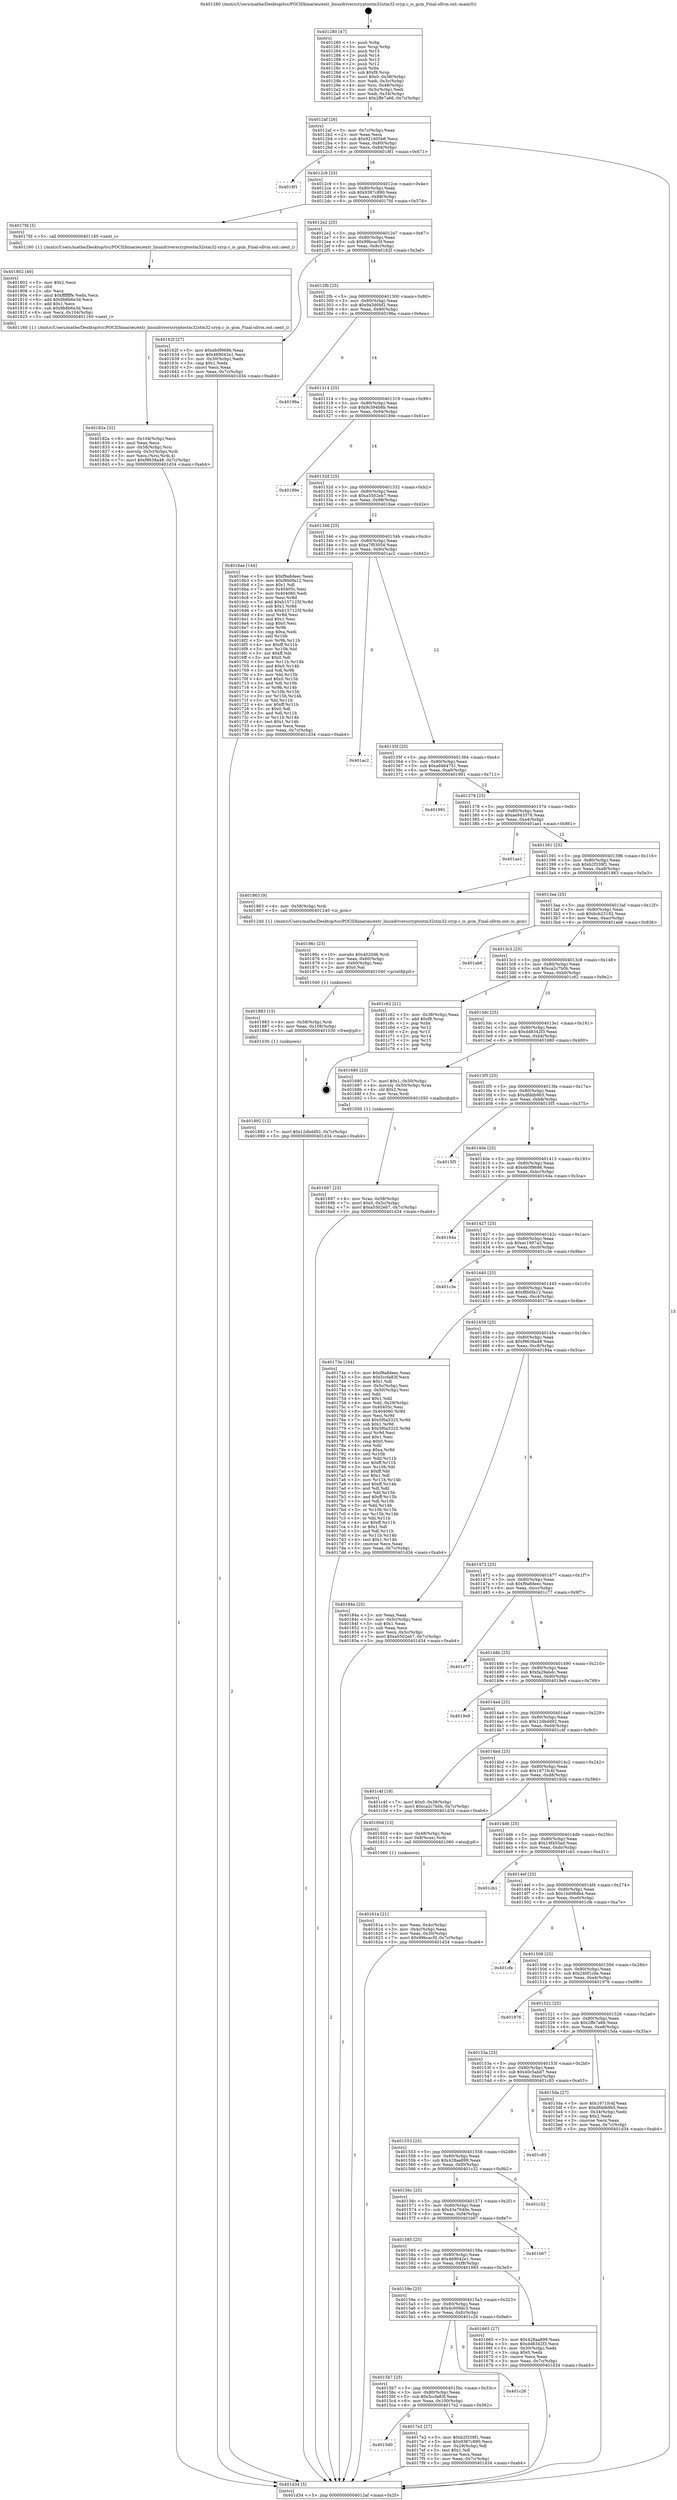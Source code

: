 digraph "0x401280" {
  label = "0x401280 (/mnt/c/Users/mathe/Desktop/tcc/POCII/binaries/extr_linuxdriverscryptostm32stm32-cryp.c_is_gcm_Final-ollvm.out::main(0))"
  labelloc = "t"
  node[shape=record]

  Entry [label="",width=0.3,height=0.3,shape=circle,fillcolor=black,style=filled]
  "0x4012af" [label="{
     0x4012af [26]\l
     | [instrs]\l
     &nbsp;&nbsp;0x4012af \<+3\>: mov -0x7c(%rbp),%eax\l
     &nbsp;&nbsp;0x4012b2 \<+2\>: mov %eax,%ecx\l
     &nbsp;&nbsp;0x4012b4 \<+6\>: sub $0x921605b6,%ecx\l
     &nbsp;&nbsp;0x4012ba \<+3\>: mov %eax,-0x80(%rbp)\l
     &nbsp;&nbsp;0x4012bd \<+6\>: mov %ecx,-0x84(%rbp)\l
     &nbsp;&nbsp;0x4012c3 \<+6\>: je 00000000004018f1 \<main+0x671\>\l
  }"]
  "0x4018f1" [label="{
     0x4018f1\l
  }", style=dashed]
  "0x4012c9" [label="{
     0x4012c9 [25]\l
     | [instrs]\l
     &nbsp;&nbsp;0x4012c9 \<+5\>: jmp 00000000004012ce \<main+0x4e\>\l
     &nbsp;&nbsp;0x4012ce \<+3\>: mov -0x80(%rbp),%eax\l
     &nbsp;&nbsp;0x4012d1 \<+5\>: sub $0x9387c890,%eax\l
     &nbsp;&nbsp;0x4012d6 \<+6\>: mov %eax,-0x88(%rbp)\l
     &nbsp;&nbsp;0x4012dc \<+6\>: je 00000000004017fd \<main+0x57d\>\l
  }"]
  Exit [label="",width=0.3,height=0.3,shape=circle,fillcolor=black,style=filled,peripheries=2]
  "0x4017fd" [label="{
     0x4017fd [5]\l
     | [instrs]\l
     &nbsp;&nbsp;0x4017fd \<+5\>: call 0000000000401160 \<next_i\>\l
     | [calls]\l
     &nbsp;&nbsp;0x401160 \{1\} (/mnt/c/Users/mathe/Desktop/tcc/POCII/binaries/extr_linuxdriverscryptostm32stm32-cryp.c_is_gcm_Final-ollvm.out::next_i)\l
  }"]
  "0x4012e2" [label="{
     0x4012e2 [25]\l
     | [instrs]\l
     &nbsp;&nbsp;0x4012e2 \<+5\>: jmp 00000000004012e7 \<main+0x67\>\l
     &nbsp;&nbsp;0x4012e7 \<+3\>: mov -0x80(%rbp),%eax\l
     &nbsp;&nbsp;0x4012ea \<+5\>: sub $0x99bcac5f,%eax\l
     &nbsp;&nbsp;0x4012ef \<+6\>: mov %eax,-0x8c(%rbp)\l
     &nbsp;&nbsp;0x4012f5 \<+6\>: je 000000000040162f \<main+0x3af\>\l
  }"]
  "0x401892" [label="{
     0x401892 [12]\l
     | [instrs]\l
     &nbsp;&nbsp;0x401892 \<+7\>: movl $0x12dbdd92,-0x7c(%rbp)\l
     &nbsp;&nbsp;0x401899 \<+5\>: jmp 0000000000401d34 \<main+0xab4\>\l
  }"]
  "0x40162f" [label="{
     0x40162f [27]\l
     | [instrs]\l
     &nbsp;&nbsp;0x40162f \<+5\>: mov $0xeb0f9686,%eax\l
     &nbsp;&nbsp;0x401634 \<+5\>: mov $0x469042e1,%ecx\l
     &nbsp;&nbsp;0x401639 \<+3\>: mov -0x30(%rbp),%edx\l
     &nbsp;&nbsp;0x40163c \<+3\>: cmp $0x1,%edx\l
     &nbsp;&nbsp;0x40163f \<+3\>: cmovl %ecx,%eax\l
     &nbsp;&nbsp;0x401642 \<+3\>: mov %eax,-0x7c(%rbp)\l
     &nbsp;&nbsp;0x401645 \<+5\>: jmp 0000000000401d34 \<main+0xab4\>\l
  }"]
  "0x4012fb" [label="{
     0x4012fb [25]\l
     | [instrs]\l
     &nbsp;&nbsp;0x4012fb \<+5\>: jmp 0000000000401300 \<main+0x80\>\l
     &nbsp;&nbsp;0x401300 \<+3\>: mov -0x80(%rbp),%eax\l
     &nbsp;&nbsp;0x401303 \<+5\>: sub $0x9a3d0bf2,%eax\l
     &nbsp;&nbsp;0x401308 \<+6\>: mov %eax,-0x90(%rbp)\l
     &nbsp;&nbsp;0x40130e \<+6\>: je 000000000040196a \<main+0x6ea\>\l
  }"]
  "0x401883" [label="{
     0x401883 [15]\l
     | [instrs]\l
     &nbsp;&nbsp;0x401883 \<+4\>: mov -0x58(%rbp),%rdi\l
     &nbsp;&nbsp;0x401887 \<+6\>: mov %eax,-0x108(%rbp)\l
     &nbsp;&nbsp;0x40188d \<+5\>: call 0000000000401030 \<free@plt\>\l
     | [calls]\l
     &nbsp;&nbsp;0x401030 \{1\} (unknown)\l
  }"]
  "0x40196a" [label="{
     0x40196a\l
  }", style=dashed]
  "0x401314" [label="{
     0x401314 [25]\l
     | [instrs]\l
     &nbsp;&nbsp;0x401314 \<+5\>: jmp 0000000000401319 \<main+0x99\>\l
     &nbsp;&nbsp;0x401319 \<+3\>: mov -0x80(%rbp),%eax\l
     &nbsp;&nbsp;0x40131c \<+5\>: sub $0x9c594b8b,%eax\l
     &nbsp;&nbsp;0x401321 \<+6\>: mov %eax,-0x94(%rbp)\l
     &nbsp;&nbsp;0x401327 \<+6\>: je 000000000040189e \<main+0x61e\>\l
  }"]
  "0x40186c" [label="{
     0x40186c [23]\l
     | [instrs]\l
     &nbsp;&nbsp;0x40186c \<+10\>: movabs $0x4020d6,%rdi\l
     &nbsp;&nbsp;0x401876 \<+3\>: mov %eax,-0x60(%rbp)\l
     &nbsp;&nbsp;0x401879 \<+3\>: mov -0x60(%rbp),%esi\l
     &nbsp;&nbsp;0x40187c \<+2\>: mov $0x0,%al\l
     &nbsp;&nbsp;0x40187e \<+5\>: call 0000000000401040 \<printf@plt\>\l
     | [calls]\l
     &nbsp;&nbsp;0x401040 \{1\} (unknown)\l
  }"]
  "0x40189e" [label="{
     0x40189e\l
  }", style=dashed]
  "0x40132d" [label="{
     0x40132d [25]\l
     | [instrs]\l
     &nbsp;&nbsp;0x40132d \<+5\>: jmp 0000000000401332 \<main+0xb2\>\l
     &nbsp;&nbsp;0x401332 \<+3\>: mov -0x80(%rbp),%eax\l
     &nbsp;&nbsp;0x401335 \<+5\>: sub $0xa5502eb7,%eax\l
     &nbsp;&nbsp;0x40133a \<+6\>: mov %eax,-0x98(%rbp)\l
     &nbsp;&nbsp;0x401340 \<+6\>: je 00000000004016ae \<main+0x42e\>\l
  }"]
  "0x40182a" [label="{
     0x40182a [32]\l
     | [instrs]\l
     &nbsp;&nbsp;0x40182a \<+6\>: mov -0x104(%rbp),%ecx\l
     &nbsp;&nbsp;0x401830 \<+3\>: imul %eax,%ecx\l
     &nbsp;&nbsp;0x401833 \<+4\>: mov -0x58(%rbp),%rsi\l
     &nbsp;&nbsp;0x401837 \<+4\>: movslq -0x5c(%rbp),%rdi\l
     &nbsp;&nbsp;0x40183b \<+3\>: mov %ecx,(%rsi,%rdi,4)\l
     &nbsp;&nbsp;0x40183e \<+7\>: movl $0xf9638a48,-0x7c(%rbp)\l
     &nbsp;&nbsp;0x401845 \<+5\>: jmp 0000000000401d34 \<main+0xab4\>\l
  }"]
  "0x4016ae" [label="{
     0x4016ae [144]\l
     | [instrs]\l
     &nbsp;&nbsp;0x4016ae \<+5\>: mov $0xf9a8deec,%eax\l
     &nbsp;&nbsp;0x4016b3 \<+5\>: mov $0xf8b0fa12,%ecx\l
     &nbsp;&nbsp;0x4016b8 \<+2\>: mov $0x1,%dl\l
     &nbsp;&nbsp;0x4016ba \<+7\>: mov 0x40405c,%esi\l
     &nbsp;&nbsp;0x4016c1 \<+7\>: mov 0x404060,%edi\l
     &nbsp;&nbsp;0x4016c8 \<+3\>: mov %esi,%r8d\l
     &nbsp;&nbsp;0x4016cb \<+7\>: add $0xb157125f,%r8d\l
     &nbsp;&nbsp;0x4016d2 \<+4\>: sub $0x1,%r8d\l
     &nbsp;&nbsp;0x4016d6 \<+7\>: sub $0xb157125f,%r8d\l
     &nbsp;&nbsp;0x4016dd \<+4\>: imul %r8d,%esi\l
     &nbsp;&nbsp;0x4016e1 \<+3\>: and $0x1,%esi\l
     &nbsp;&nbsp;0x4016e4 \<+3\>: cmp $0x0,%esi\l
     &nbsp;&nbsp;0x4016e7 \<+4\>: sete %r9b\l
     &nbsp;&nbsp;0x4016eb \<+3\>: cmp $0xa,%edi\l
     &nbsp;&nbsp;0x4016ee \<+4\>: setl %r10b\l
     &nbsp;&nbsp;0x4016f2 \<+3\>: mov %r9b,%r11b\l
     &nbsp;&nbsp;0x4016f5 \<+4\>: xor $0xff,%r11b\l
     &nbsp;&nbsp;0x4016f9 \<+3\>: mov %r10b,%bl\l
     &nbsp;&nbsp;0x4016fc \<+3\>: xor $0xff,%bl\l
     &nbsp;&nbsp;0x4016ff \<+3\>: xor $0x0,%dl\l
     &nbsp;&nbsp;0x401702 \<+3\>: mov %r11b,%r14b\l
     &nbsp;&nbsp;0x401705 \<+4\>: and $0x0,%r14b\l
     &nbsp;&nbsp;0x401709 \<+3\>: and %dl,%r9b\l
     &nbsp;&nbsp;0x40170c \<+3\>: mov %bl,%r15b\l
     &nbsp;&nbsp;0x40170f \<+4\>: and $0x0,%r15b\l
     &nbsp;&nbsp;0x401713 \<+3\>: and %dl,%r10b\l
     &nbsp;&nbsp;0x401716 \<+3\>: or %r9b,%r14b\l
     &nbsp;&nbsp;0x401719 \<+3\>: or %r10b,%r15b\l
     &nbsp;&nbsp;0x40171c \<+3\>: xor %r15b,%r14b\l
     &nbsp;&nbsp;0x40171f \<+3\>: or %bl,%r11b\l
     &nbsp;&nbsp;0x401722 \<+4\>: xor $0xff,%r11b\l
     &nbsp;&nbsp;0x401726 \<+3\>: or $0x0,%dl\l
     &nbsp;&nbsp;0x401729 \<+3\>: and %dl,%r11b\l
     &nbsp;&nbsp;0x40172c \<+3\>: or %r11b,%r14b\l
     &nbsp;&nbsp;0x40172f \<+4\>: test $0x1,%r14b\l
     &nbsp;&nbsp;0x401733 \<+3\>: cmovne %ecx,%eax\l
     &nbsp;&nbsp;0x401736 \<+3\>: mov %eax,-0x7c(%rbp)\l
     &nbsp;&nbsp;0x401739 \<+5\>: jmp 0000000000401d34 \<main+0xab4\>\l
  }"]
  "0x401346" [label="{
     0x401346 [25]\l
     | [instrs]\l
     &nbsp;&nbsp;0x401346 \<+5\>: jmp 000000000040134b \<main+0xcb\>\l
     &nbsp;&nbsp;0x40134b \<+3\>: mov -0x80(%rbp),%eax\l
     &nbsp;&nbsp;0x40134e \<+5\>: sub $0xa7f03054,%eax\l
     &nbsp;&nbsp;0x401353 \<+6\>: mov %eax,-0x9c(%rbp)\l
     &nbsp;&nbsp;0x401359 \<+6\>: je 0000000000401ac2 \<main+0x842\>\l
  }"]
  "0x401802" [label="{
     0x401802 [40]\l
     | [instrs]\l
     &nbsp;&nbsp;0x401802 \<+5\>: mov $0x2,%ecx\l
     &nbsp;&nbsp;0x401807 \<+1\>: cltd\l
     &nbsp;&nbsp;0x401808 \<+2\>: idiv %ecx\l
     &nbsp;&nbsp;0x40180a \<+6\>: imul $0xfffffffe,%edx,%ecx\l
     &nbsp;&nbsp;0x401810 \<+6\>: add $0x9b8b6e3d,%ecx\l
     &nbsp;&nbsp;0x401816 \<+3\>: add $0x1,%ecx\l
     &nbsp;&nbsp;0x401819 \<+6\>: sub $0x9b8b6e3d,%ecx\l
     &nbsp;&nbsp;0x40181f \<+6\>: mov %ecx,-0x104(%rbp)\l
     &nbsp;&nbsp;0x401825 \<+5\>: call 0000000000401160 \<next_i\>\l
     | [calls]\l
     &nbsp;&nbsp;0x401160 \{1\} (/mnt/c/Users/mathe/Desktop/tcc/POCII/binaries/extr_linuxdriverscryptostm32stm32-cryp.c_is_gcm_Final-ollvm.out::next_i)\l
  }"]
  "0x401ac2" [label="{
     0x401ac2\l
  }", style=dashed]
  "0x40135f" [label="{
     0x40135f [25]\l
     | [instrs]\l
     &nbsp;&nbsp;0x40135f \<+5\>: jmp 0000000000401364 \<main+0xe4\>\l
     &nbsp;&nbsp;0x401364 \<+3\>: mov -0x80(%rbp),%eax\l
     &nbsp;&nbsp;0x401367 \<+5\>: sub $0xa9464751,%eax\l
     &nbsp;&nbsp;0x40136c \<+6\>: mov %eax,-0xa0(%rbp)\l
     &nbsp;&nbsp;0x401372 \<+6\>: je 0000000000401991 \<main+0x711\>\l
  }"]
  "0x4015d0" [label="{
     0x4015d0\l
  }", style=dashed]
  "0x401991" [label="{
     0x401991\l
  }", style=dashed]
  "0x401378" [label="{
     0x401378 [25]\l
     | [instrs]\l
     &nbsp;&nbsp;0x401378 \<+5\>: jmp 000000000040137d \<main+0xfd\>\l
     &nbsp;&nbsp;0x40137d \<+3\>: mov -0x80(%rbp),%eax\l
     &nbsp;&nbsp;0x401380 \<+5\>: sub $0xae943376,%eax\l
     &nbsp;&nbsp;0x401385 \<+6\>: mov %eax,-0xa4(%rbp)\l
     &nbsp;&nbsp;0x40138b \<+6\>: je 0000000000401ae1 \<main+0x861\>\l
  }"]
  "0x4017e2" [label="{
     0x4017e2 [27]\l
     | [instrs]\l
     &nbsp;&nbsp;0x4017e2 \<+5\>: mov $0xb2f339f1,%eax\l
     &nbsp;&nbsp;0x4017e7 \<+5\>: mov $0x9387c890,%ecx\l
     &nbsp;&nbsp;0x4017ec \<+3\>: mov -0x29(%rbp),%dl\l
     &nbsp;&nbsp;0x4017ef \<+3\>: test $0x1,%dl\l
     &nbsp;&nbsp;0x4017f2 \<+3\>: cmovne %ecx,%eax\l
     &nbsp;&nbsp;0x4017f5 \<+3\>: mov %eax,-0x7c(%rbp)\l
     &nbsp;&nbsp;0x4017f8 \<+5\>: jmp 0000000000401d34 \<main+0xab4\>\l
  }"]
  "0x401ae1" [label="{
     0x401ae1\l
  }", style=dashed]
  "0x401391" [label="{
     0x401391 [25]\l
     | [instrs]\l
     &nbsp;&nbsp;0x401391 \<+5\>: jmp 0000000000401396 \<main+0x116\>\l
     &nbsp;&nbsp;0x401396 \<+3\>: mov -0x80(%rbp),%eax\l
     &nbsp;&nbsp;0x401399 \<+5\>: sub $0xb2f339f1,%eax\l
     &nbsp;&nbsp;0x40139e \<+6\>: mov %eax,-0xa8(%rbp)\l
     &nbsp;&nbsp;0x4013a4 \<+6\>: je 0000000000401863 \<main+0x5e3\>\l
  }"]
  "0x4015b7" [label="{
     0x4015b7 [25]\l
     | [instrs]\l
     &nbsp;&nbsp;0x4015b7 \<+5\>: jmp 00000000004015bc \<main+0x33c\>\l
     &nbsp;&nbsp;0x4015bc \<+3\>: mov -0x80(%rbp),%eax\l
     &nbsp;&nbsp;0x4015bf \<+5\>: sub $0x5ccfa83f,%eax\l
     &nbsp;&nbsp;0x4015c4 \<+6\>: mov %eax,-0x100(%rbp)\l
     &nbsp;&nbsp;0x4015ca \<+6\>: je 00000000004017e2 \<main+0x562\>\l
  }"]
  "0x401863" [label="{
     0x401863 [9]\l
     | [instrs]\l
     &nbsp;&nbsp;0x401863 \<+4\>: mov -0x58(%rbp),%rdi\l
     &nbsp;&nbsp;0x401867 \<+5\>: call 0000000000401240 \<is_gcm\>\l
     | [calls]\l
     &nbsp;&nbsp;0x401240 \{1\} (/mnt/c/Users/mathe/Desktop/tcc/POCII/binaries/extr_linuxdriverscryptostm32stm32-cryp.c_is_gcm_Final-ollvm.out::is_gcm)\l
  }"]
  "0x4013aa" [label="{
     0x4013aa [25]\l
     | [instrs]\l
     &nbsp;&nbsp;0x4013aa \<+5\>: jmp 00000000004013af \<main+0x12f\>\l
     &nbsp;&nbsp;0x4013af \<+3\>: mov -0x80(%rbp),%eax\l
     &nbsp;&nbsp;0x4013b2 \<+5\>: sub $0xbcb23182,%eax\l
     &nbsp;&nbsp;0x4013b7 \<+6\>: mov %eax,-0xac(%rbp)\l
     &nbsp;&nbsp;0x4013bd \<+6\>: je 0000000000401ab6 \<main+0x836\>\l
  }"]
  "0x401c26" [label="{
     0x401c26\l
  }", style=dashed]
  "0x401ab6" [label="{
     0x401ab6\l
  }", style=dashed]
  "0x4013c3" [label="{
     0x4013c3 [25]\l
     | [instrs]\l
     &nbsp;&nbsp;0x4013c3 \<+5\>: jmp 00000000004013c8 \<main+0x148\>\l
     &nbsp;&nbsp;0x4013c8 \<+3\>: mov -0x80(%rbp),%eax\l
     &nbsp;&nbsp;0x4013cb \<+5\>: sub $0xca2c7b0b,%eax\l
     &nbsp;&nbsp;0x4013d0 \<+6\>: mov %eax,-0xb0(%rbp)\l
     &nbsp;&nbsp;0x4013d6 \<+6\>: je 0000000000401c62 \<main+0x9e2\>\l
  }"]
  "0x401697" [label="{
     0x401697 [23]\l
     | [instrs]\l
     &nbsp;&nbsp;0x401697 \<+4\>: mov %rax,-0x58(%rbp)\l
     &nbsp;&nbsp;0x40169b \<+7\>: movl $0x0,-0x5c(%rbp)\l
     &nbsp;&nbsp;0x4016a2 \<+7\>: movl $0xa5502eb7,-0x7c(%rbp)\l
     &nbsp;&nbsp;0x4016a9 \<+5\>: jmp 0000000000401d34 \<main+0xab4\>\l
  }"]
  "0x401c62" [label="{
     0x401c62 [21]\l
     | [instrs]\l
     &nbsp;&nbsp;0x401c62 \<+3\>: mov -0x38(%rbp),%eax\l
     &nbsp;&nbsp;0x401c65 \<+7\>: add $0xf8,%rsp\l
     &nbsp;&nbsp;0x401c6c \<+1\>: pop %rbx\l
     &nbsp;&nbsp;0x401c6d \<+2\>: pop %r12\l
     &nbsp;&nbsp;0x401c6f \<+2\>: pop %r13\l
     &nbsp;&nbsp;0x401c71 \<+2\>: pop %r14\l
     &nbsp;&nbsp;0x401c73 \<+2\>: pop %r15\l
     &nbsp;&nbsp;0x401c75 \<+1\>: pop %rbp\l
     &nbsp;&nbsp;0x401c76 \<+1\>: ret\l
  }"]
  "0x4013dc" [label="{
     0x4013dc [25]\l
     | [instrs]\l
     &nbsp;&nbsp;0x4013dc \<+5\>: jmp 00000000004013e1 \<main+0x161\>\l
     &nbsp;&nbsp;0x4013e1 \<+3\>: mov -0x80(%rbp),%eax\l
     &nbsp;&nbsp;0x4013e4 \<+5\>: sub $0xdd8342f3,%eax\l
     &nbsp;&nbsp;0x4013e9 \<+6\>: mov %eax,-0xb4(%rbp)\l
     &nbsp;&nbsp;0x4013ef \<+6\>: je 0000000000401680 \<main+0x400\>\l
  }"]
  "0x40159e" [label="{
     0x40159e [25]\l
     | [instrs]\l
     &nbsp;&nbsp;0x40159e \<+5\>: jmp 00000000004015a3 \<main+0x323\>\l
     &nbsp;&nbsp;0x4015a3 \<+3\>: mov -0x80(%rbp),%eax\l
     &nbsp;&nbsp;0x4015a6 \<+5\>: sub $0x4c009dc3,%eax\l
     &nbsp;&nbsp;0x4015ab \<+6\>: mov %eax,-0xfc(%rbp)\l
     &nbsp;&nbsp;0x4015b1 \<+6\>: je 0000000000401c26 \<main+0x9a6\>\l
  }"]
  "0x401680" [label="{
     0x401680 [23]\l
     | [instrs]\l
     &nbsp;&nbsp;0x401680 \<+7\>: movl $0x1,-0x50(%rbp)\l
     &nbsp;&nbsp;0x401687 \<+4\>: movslq -0x50(%rbp),%rax\l
     &nbsp;&nbsp;0x40168b \<+4\>: shl $0x2,%rax\l
     &nbsp;&nbsp;0x40168f \<+3\>: mov %rax,%rdi\l
     &nbsp;&nbsp;0x401692 \<+5\>: call 0000000000401050 \<malloc@plt\>\l
     | [calls]\l
     &nbsp;&nbsp;0x401050 \{1\} (unknown)\l
  }"]
  "0x4013f5" [label="{
     0x4013f5 [25]\l
     | [instrs]\l
     &nbsp;&nbsp;0x4013f5 \<+5\>: jmp 00000000004013fa \<main+0x17a\>\l
     &nbsp;&nbsp;0x4013fa \<+3\>: mov -0x80(%rbp),%eax\l
     &nbsp;&nbsp;0x4013fd \<+5\>: sub $0xdfddb9b5,%eax\l
     &nbsp;&nbsp;0x401402 \<+6\>: mov %eax,-0xb8(%rbp)\l
     &nbsp;&nbsp;0x401408 \<+6\>: je 00000000004015f5 \<main+0x375\>\l
  }"]
  "0x401665" [label="{
     0x401665 [27]\l
     | [instrs]\l
     &nbsp;&nbsp;0x401665 \<+5\>: mov $0x428aa899,%eax\l
     &nbsp;&nbsp;0x40166a \<+5\>: mov $0xdd8342f3,%ecx\l
     &nbsp;&nbsp;0x40166f \<+3\>: mov -0x30(%rbp),%edx\l
     &nbsp;&nbsp;0x401672 \<+3\>: cmp $0x0,%edx\l
     &nbsp;&nbsp;0x401675 \<+3\>: cmove %ecx,%eax\l
     &nbsp;&nbsp;0x401678 \<+3\>: mov %eax,-0x7c(%rbp)\l
     &nbsp;&nbsp;0x40167b \<+5\>: jmp 0000000000401d34 \<main+0xab4\>\l
  }"]
  "0x4015f5" [label="{
     0x4015f5\l
  }", style=dashed]
  "0x40140e" [label="{
     0x40140e [25]\l
     | [instrs]\l
     &nbsp;&nbsp;0x40140e \<+5\>: jmp 0000000000401413 \<main+0x193\>\l
     &nbsp;&nbsp;0x401413 \<+3\>: mov -0x80(%rbp),%eax\l
     &nbsp;&nbsp;0x401416 \<+5\>: sub $0xeb0f9686,%eax\l
     &nbsp;&nbsp;0x40141b \<+6\>: mov %eax,-0xbc(%rbp)\l
     &nbsp;&nbsp;0x401421 \<+6\>: je 000000000040164a \<main+0x3ca\>\l
  }"]
  "0x401585" [label="{
     0x401585 [25]\l
     | [instrs]\l
     &nbsp;&nbsp;0x401585 \<+5\>: jmp 000000000040158a \<main+0x30a\>\l
     &nbsp;&nbsp;0x40158a \<+3\>: mov -0x80(%rbp),%eax\l
     &nbsp;&nbsp;0x40158d \<+5\>: sub $0x469042e1,%eax\l
     &nbsp;&nbsp;0x401592 \<+6\>: mov %eax,-0xf8(%rbp)\l
     &nbsp;&nbsp;0x401598 \<+6\>: je 0000000000401665 \<main+0x3e5\>\l
  }"]
  "0x40164a" [label="{
     0x40164a\l
  }", style=dashed]
  "0x401427" [label="{
     0x401427 [25]\l
     | [instrs]\l
     &nbsp;&nbsp;0x401427 \<+5\>: jmp 000000000040142c \<main+0x1ac\>\l
     &nbsp;&nbsp;0x40142c \<+3\>: mov -0x80(%rbp),%eax\l
     &nbsp;&nbsp;0x40142f \<+5\>: sub $0xec1997a2,%eax\l
     &nbsp;&nbsp;0x401434 \<+6\>: mov %eax,-0xc0(%rbp)\l
     &nbsp;&nbsp;0x40143a \<+6\>: je 0000000000401c3e \<main+0x9be\>\l
  }"]
  "0x401b67" [label="{
     0x401b67\l
  }", style=dashed]
  "0x401c3e" [label="{
     0x401c3e\l
  }", style=dashed]
  "0x401440" [label="{
     0x401440 [25]\l
     | [instrs]\l
     &nbsp;&nbsp;0x401440 \<+5\>: jmp 0000000000401445 \<main+0x1c5\>\l
     &nbsp;&nbsp;0x401445 \<+3\>: mov -0x80(%rbp),%eax\l
     &nbsp;&nbsp;0x401448 \<+5\>: sub $0xf8b0fa12,%eax\l
     &nbsp;&nbsp;0x40144d \<+6\>: mov %eax,-0xc4(%rbp)\l
     &nbsp;&nbsp;0x401453 \<+6\>: je 000000000040173e \<main+0x4be\>\l
  }"]
  "0x40156c" [label="{
     0x40156c [25]\l
     | [instrs]\l
     &nbsp;&nbsp;0x40156c \<+5\>: jmp 0000000000401571 \<main+0x2f1\>\l
     &nbsp;&nbsp;0x401571 \<+3\>: mov -0x80(%rbp),%eax\l
     &nbsp;&nbsp;0x401574 \<+5\>: sub $0x43e7640e,%eax\l
     &nbsp;&nbsp;0x401579 \<+6\>: mov %eax,-0xf4(%rbp)\l
     &nbsp;&nbsp;0x40157f \<+6\>: je 0000000000401b67 \<main+0x8e7\>\l
  }"]
  "0x40173e" [label="{
     0x40173e [164]\l
     | [instrs]\l
     &nbsp;&nbsp;0x40173e \<+5\>: mov $0xf9a8deec,%eax\l
     &nbsp;&nbsp;0x401743 \<+5\>: mov $0x5ccfa83f,%ecx\l
     &nbsp;&nbsp;0x401748 \<+2\>: mov $0x1,%dl\l
     &nbsp;&nbsp;0x40174a \<+3\>: mov -0x5c(%rbp),%esi\l
     &nbsp;&nbsp;0x40174d \<+3\>: cmp -0x50(%rbp),%esi\l
     &nbsp;&nbsp;0x401750 \<+4\>: setl %dil\l
     &nbsp;&nbsp;0x401754 \<+4\>: and $0x1,%dil\l
     &nbsp;&nbsp;0x401758 \<+4\>: mov %dil,-0x29(%rbp)\l
     &nbsp;&nbsp;0x40175c \<+7\>: mov 0x40405c,%esi\l
     &nbsp;&nbsp;0x401763 \<+8\>: mov 0x404060,%r8d\l
     &nbsp;&nbsp;0x40176b \<+3\>: mov %esi,%r9d\l
     &nbsp;&nbsp;0x40176e \<+7\>: add $0x5f0a3325,%r9d\l
     &nbsp;&nbsp;0x401775 \<+4\>: sub $0x1,%r9d\l
     &nbsp;&nbsp;0x401779 \<+7\>: sub $0x5f0a3325,%r9d\l
     &nbsp;&nbsp;0x401780 \<+4\>: imul %r9d,%esi\l
     &nbsp;&nbsp;0x401784 \<+3\>: and $0x1,%esi\l
     &nbsp;&nbsp;0x401787 \<+3\>: cmp $0x0,%esi\l
     &nbsp;&nbsp;0x40178a \<+4\>: sete %dil\l
     &nbsp;&nbsp;0x40178e \<+4\>: cmp $0xa,%r8d\l
     &nbsp;&nbsp;0x401792 \<+4\>: setl %r10b\l
     &nbsp;&nbsp;0x401796 \<+3\>: mov %dil,%r11b\l
     &nbsp;&nbsp;0x401799 \<+4\>: xor $0xff,%r11b\l
     &nbsp;&nbsp;0x40179d \<+3\>: mov %r10b,%bl\l
     &nbsp;&nbsp;0x4017a0 \<+3\>: xor $0xff,%bl\l
     &nbsp;&nbsp;0x4017a3 \<+3\>: xor $0x1,%dl\l
     &nbsp;&nbsp;0x4017a6 \<+3\>: mov %r11b,%r14b\l
     &nbsp;&nbsp;0x4017a9 \<+4\>: and $0xff,%r14b\l
     &nbsp;&nbsp;0x4017ad \<+3\>: and %dl,%dil\l
     &nbsp;&nbsp;0x4017b0 \<+3\>: mov %bl,%r15b\l
     &nbsp;&nbsp;0x4017b3 \<+4\>: and $0xff,%r15b\l
     &nbsp;&nbsp;0x4017b7 \<+3\>: and %dl,%r10b\l
     &nbsp;&nbsp;0x4017ba \<+3\>: or %dil,%r14b\l
     &nbsp;&nbsp;0x4017bd \<+3\>: or %r10b,%r15b\l
     &nbsp;&nbsp;0x4017c0 \<+3\>: xor %r15b,%r14b\l
     &nbsp;&nbsp;0x4017c3 \<+3\>: or %bl,%r11b\l
     &nbsp;&nbsp;0x4017c6 \<+4\>: xor $0xff,%r11b\l
     &nbsp;&nbsp;0x4017ca \<+3\>: or $0x1,%dl\l
     &nbsp;&nbsp;0x4017cd \<+3\>: and %dl,%r11b\l
     &nbsp;&nbsp;0x4017d0 \<+3\>: or %r11b,%r14b\l
     &nbsp;&nbsp;0x4017d3 \<+4\>: test $0x1,%r14b\l
     &nbsp;&nbsp;0x4017d7 \<+3\>: cmovne %ecx,%eax\l
     &nbsp;&nbsp;0x4017da \<+3\>: mov %eax,-0x7c(%rbp)\l
     &nbsp;&nbsp;0x4017dd \<+5\>: jmp 0000000000401d34 \<main+0xab4\>\l
  }"]
  "0x401459" [label="{
     0x401459 [25]\l
     | [instrs]\l
     &nbsp;&nbsp;0x401459 \<+5\>: jmp 000000000040145e \<main+0x1de\>\l
     &nbsp;&nbsp;0x40145e \<+3\>: mov -0x80(%rbp),%eax\l
     &nbsp;&nbsp;0x401461 \<+5\>: sub $0xf9638a48,%eax\l
     &nbsp;&nbsp;0x401466 \<+6\>: mov %eax,-0xc8(%rbp)\l
     &nbsp;&nbsp;0x40146c \<+6\>: je 000000000040184a \<main+0x5ca\>\l
  }"]
  "0x401c32" [label="{
     0x401c32\l
  }", style=dashed]
  "0x40184a" [label="{
     0x40184a [25]\l
     | [instrs]\l
     &nbsp;&nbsp;0x40184a \<+2\>: xor %eax,%eax\l
     &nbsp;&nbsp;0x40184c \<+3\>: mov -0x5c(%rbp),%ecx\l
     &nbsp;&nbsp;0x40184f \<+3\>: sub $0x1,%eax\l
     &nbsp;&nbsp;0x401852 \<+2\>: sub %eax,%ecx\l
     &nbsp;&nbsp;0x401854 \<+3\>: mov %ecx,-0x5c(%rbp)\l
     &nbsp;&nbsp;0x401857 \<+7\>: movl $0xa5502eb7,-0x7c(%rbp)\l
     &nbsp;&nbsp;0x40185e \<+5\>: jmp 0000000000401d34 \<main+0xab4\>\l
  }"]
  "0x401472" [label="{
     0x401472 [25]\l
     | [instrs]\l
     &nbsp;&nbsp;0x401472 \<+5\>: jmp 0000000000401477 \<main+0x1f7\>\l
     &nbsp;&nbsp;0x401477 \<+3\>: mov -0x80(%rbp),%eax\l
     &nbsp;&nbsp;0x40147a \<+5\>: sub $0xf9a8deec,%eax\l
     &nbsp;&nbsp;0x40147f \<+6\>: mov %eax,-0xcc(%rbp)\l
     &nbsp;&nbsp;0x401485 \<+6\>: je 0000000000401c77 \<main+0x9f7\>\l
  }"]
  "0x401553" [label="{
     0x401553 [25]\l
     | [instrs]\l
     &nbsp;&nbsp;0x401553 \<+5\>: jmp 0000000000401558 \<main+0x2d8\>\l
     &nbsp;&nbsp;0x401558 \<+3\>: mov -0x80(%rbp),%eax\l
     &nbsp;&nbsp;0x40155b \<+5\>: sub $0x428aa899,%eax\l
     &nbsp;&nbsp;0x401560 \<+6\>: mov %eax,-0xf0(%rbp)\l
     &nbsp;&nbsp;0x401566 \<+6\>: je 0000000000401c32 \<main+0x9b2\>\l
  }"]
  "0x401c77" [label="{
     0x401c77\l
  }", style=dashed]
  "0x40148b" [label="{
     0x40148b [25]\l
     | [instrs]\l
     &nbsp;&nbsp;0x40148b \<+5\>: jmp 0000000000401490 \<main+0x210\>\l
     &nbsp;&nbsp;0x401490 \<+3\>: mov -0x80(%rbp),%eax\l
     &nbsp;&nbsp;0x401493 \<+5\>: sub $0xfa29abdc,%eax\l
     &nbsp;&nbsp;0x401498 \<+6\>: mov %eax,-0xd0(%rbp)\l
     &nbsp;&nbsp;0x40149e \<+6\>: je 00000000004019e9 \<main+0x769\>\l
  }"]
  "0x401c83" [label="{
     0x401c83\l
  }", style=dashed]
  "0x4019e9" [label="{
     0x4019e9\l
  }", style=dashed]
  "0x4014a4" [label="{
     0x4014a4 [25]\l
     | [instrs]\l
     &nbsp;&nbsp;0x4014a4 \<+5\>: jmp 00000000004014a9 \<main+0x229\>\l
     &nbsp;&nbsp;0x4014a9 \<+3\>: mov -0x80(%rbp),%eax\l
     &nbsp;&nbsp;0x4014ac \<+5\>: sub $0x12dbdd92,%eax\l
     &nbsp;&nbsp;0x4014b1 \<+6\>: mov %eax,-0xd4(%rbp)\l
     &nbsp;&nbsp;0x4014b7 \<+6\>: je 0000000000401c4f \<main+0x9cf\>\l
  }"]
  "0x40161a" [label="{
     0x40161a [21]\l
     | [instrs]\l
     &nbsp;&nbsp;0x40161a \<+3\>: mov %eax,-0x4c(%rbp)\l
     &nbsp;&nbsp;0x40161d \<+3\>: mov -0x4c(%rbp),%eax\l
     &nbsp;&nbsp;0x401620 \<+3\>: mov %eax,-0x30(%rbp)\l
     &nbsp;&nbsp;0x401623 \<+7\>: movl $0x99bcac5f,-0x7c(%rbp)\l
     &nbsp;&nbsp;0x40162a \<+5\>: jmp 0000000000401d34 \<main+0xab4\>\l
  }"]
  "0x401c4f" [label="{
     0x401c4f [19]\l
     | [instrs]\l
     &nbsp;&nbsp;0x401c4f \<+7\>: movl $0x0,-0x38(%rbp)\l
     &nbsp;&nbsp;0x401c56 \<+7\>: movl $0xca2c7b0b,-0x7c(%rbp)\l
     &nbsp;&nbsp;0x401c5d \<+5\>: jmp 0000000000401d34 \<main+0xab4\>\l
  }"]
  "0x4014bd" [label="{
     0x4014bd [25]\l
     | [instrs]\l
     &nbsp;&nbsp;0x4014bd \<+5\>: jmp 00000000004014c2 \<main+0x242\>\l
     &nbsp;&nbsp;0x4014c2 \<+3\>: mov -0x80(%rbp),%eax\l
     &nbsp;&nbsp;0x4014c5 \<+5\>: sub $0x1671fc4f,%eax\l
     &nbsp;&nbsp;0x4014ca \<+6\>: mov %eax,-0xd8(%rbp)\l
     &nbsp;&nbsp;0x4014d0 \<+6\>: je 000000000040160d \<main+0x38d\>\l
  }"]
  "0x401280" [label="{
     0x401280 [47]\l
     | [instrs]\l
     &nbsp;&nbsp;0x401280 \<+1\>: push %rbp\l
     &nbsp;&nbsp;0x401281 \<+3\>: mov %rsp,%rbp\l
     &nbsp;&nbsp;0x401284 \<+2\>: push %r15\l
     &nbsp;&nbsp;0x401286 \<+2\>: push %r14\l
     &nbsp;&nbsp;0x401288 \<+2\>: push %r13\l
     &nbsp;&nbsp;0x40128a \<+2\>: push %r12\l
     &nbsp;&nbsp;0x40128c \<+1\>: push %rbx\l
     &nbsp;&nbsp;0x40128d \<+7\>: sub $0xf8,%rsp\l
     &nbsp;&nbsp;0x401294 \<+7\>: movl $0x0,-0x38(%rbp)\l
     &nbsp;&nbsp;0x40129b \<+3\>: mov %edi,-0x3c(%rbp)\l
     &nbsp;&nbsp;0x40129e \<+4\>: mov %rsi,-0x48(%rbp)\l
     &nbsp;&nbsp;0x4012a2 \<+3\>: mov -0x3c(%rbp),%edi\l
     &nbsp;&nbsp;0x4012a5 \<+3\>: mov %edi,-0x34(%rbp)\l
     &nbsp;&nbsp;0x4012a8 \<+7\>: movl $0x2ffe7a66,-0x7c(%rbp)\l
  }"]
  "0x40160d" [label="{
     0x40160d [13]\l
     | [instrs]\l
     &nbsp;&nbsp;0x40160d \<+4\>: mov -0x48(%rbp),%rax\l
     &nbsp;&nbsp;0x401611 \<+4\>: mov 0x8(%rax),%rdi\l
     &nbsp;&nbsp;0x401615 \<+5\>: call 0000000000401060 \<atoi@plt\>\l
     | [calls]\l
     &nbsp;&nbsp;0x401060 \{1\} (unknown)\l
  }"]
  "0x4014d6" [label="{
     0x4014d6 [25]\l
     | [instrs]\l
     &nbsp;&nbsp;0x4014d6 \<+5\>: jmp 00000000004014db \<main+0x25b\>\l
     &nbsp;&nbsp;0x4014db \<+3\>: mov -0x80(%rbp),%eax\l
     &nbsp;&nbsp;0x4014de \<+5\>: sub $0x19f455ad,%eax\l
     &nbsp;&nbsp;0x4014e3 \<+6\>: mov %eax,-0xdc(%rbp)\l
     &nbsp;&nbsp;0x4014e9 \<+6\>: je 0000000000401cb1 \<main+0xa31\>\l
  }"]
  "0x401d34" [label="{
     0x401d34 [5]\l
     | [instrs]\l
     &nbsp;&nbsp;0x401d34 \<+5\>: jmp 00000000004012af \<main+0x2f\>\l
  }"]
  "0x401cb1" [label="{
     0x401cb1\l
  }", style=dashed]
  "0x4014ef" [label="{
     0x4014ef [25]\l
     | [instrs]\l
     &nbsp;&nbsp;0x4014ef \<+5\>: jmp 00000000004014f4 \<main+0x274\>\l
     &nbsp;&nbsp;0x4014f4 \<+3\>: mov -0x80(%rbp),%eax\l
     &nbsp;&nbsp;0x4014f7 \<+5\>: sub $0x1bd08db4,%eax\l
     &nbsp;&nbsp;0x4014fc \<+6\>: mov %eax,-0xe0(%rbp)\l
     &nbsp;&nbsp;0x401502 \<+6\>: je 0000000000401cfe \<main+0xa7e\>\l
  }"]
  "0x40153a" [label="{
     0x40153a [25]\l
     | [instrs]\l
     &nbsp;&nbsp;0x40153a \<+5\>: jmp 000000000040153f \<main+0x2bf\>\l
     &nbsp;&nbsp;0x40153f \<+3\>: mov -0x80(%rbp),%eax\l
     &nbsp;&nbsp;0x401542 \<+5\>: sub $0x40c5abd7,%eax\l
     &nbsp;&nbsp;0x401547 \<+6\>: mov %eax,-0xec(%rbp)\l
     &nbsp;&nbsp;0x40154d \<+6\>: je 0000000000401c83 \<main+0xa03\>\l
  }"]
  "0x401cfe" [label="{
     0x401cfe\l
  }", style=dashed]
  "0x401508" [label="{
     0x401508 [25]\l
     | [instrs]\l
     &nbsp;&nbsp;0x401508 \<+5\>: jmp 000000000040150d \<main+0x28d\>\l
     &nbsp;&nbsp;0x40150d \<+3\>: mov -0x80(%rbp),%eax\l
     &nbsp;&nbsp;0x401510 \<+5\>: sub $0x240f1c0e,%eax\l
     &nbsp;&nbsp;0x401515 \<+6\>: mov %eax,-0xe4(%rbp)\l
     &nbsp;&nbsp;0x40151b \<+6\>: je 0000000000401976 \<main+0x6f6\>\l
  }"]
  "0x4015da" [label="{
     0x4015da [27]\l
     | [instrs]\l
     &nbsp;&nbsp;0x4015da \<+5\>: mov $0x1671fc4f,%eax\l
     &nbsp;&nbsp;0x4015df \<+5\>: mov $0xdfddb9b5,%ecx\l
     &nbsp;&nbsp;0x4015e4 \<+3\>: mov -0x34(%rbp),%edx\l
     &nbsp;&nbsp;0x4015e7 \<+3\>: cmp $0x2,%edx\l
     &nbsp;&nbsp;0x4015ea \<+3\>: cmovne %ecx,%eax\l
     &nbsp;&nbsp;0x4015ed \<+3\>: mov %eax,-0x7c(%rbp)\l
     &nbsp;&nbsp;0x4015f0 \<+5\>: jmp 0000000000401d34 \<main+0xab4\>\l
  }"]
  "0x401976" [label="{
     0x401976\l
  }", style=dashed]
  "0x401521" [label="{
     0x401521 [25]\l
     | [instrs]\l
     &nbsp;&nbsp;0x401521 \<+5\>: jmp 0000000000401526 \<main+0x2a6\>\l
     &nbsp;&nbsp;0x401526 \<+3\>: mov -0x80(%rbp),%eax\l
     &nbsp;&nbsp;0x401529 \<+5\>: sub $0x2ffe7a66,%eax\l
     &nbsp;&nbsp;0x40152e \<+6\>: mov %eax,-0xe8(%rbp)\l
     &nbsp;&nbsp;0x401534 \<+6\>: je 00000000004015da \<main+0x35a\>\l
  }"]
  Entry -> "0x401280" [label=" 1"]
  "0x4012af" -> "0x4018f1" [label=" 0"]
  "0x4012af" -> "0x4012c9" [label=" 16"]
  "0x401c62" -> Exit [label=" 1"]
  "0x4012c9" -> "0x4017fd" [label=" 1"]
  "0x4012c9" -> "0x4012e2" [label=" 15"]
  "0x401c4f" -> "0x401d34" [label=" 1"]
  "0x4012e2" -> "0x40162f" [label=" 1"]
  "0x4012e2" -> "0x4012fb" [label=" 14"]
  "0x401892" -> "0x401d34" [label=" 1"]
  "0x4012fb" -> "0x40196a" [label=" 0"]
  "0x4012fb" -> "0x401314" [label=" 14"]
  "0x401883" -> "0x401892" [label=" 1"]
  "0x401314" -> "0x40189e" [label=" 0"]
  "0x401314" -> "0x40132d" [label=" 14"]
  "0x40186c" -> "0x401883" [label=" 1"]
  "0x40132d" -> "0x4016ae" [label=" 2"]
  "0x40132d" -> "0x401346" [label=" 12"]
  "0x401863" -> "0x40186c" [label=" 1"]
  "0x401346" -> "0x401ac2" [label=" 0"]
  "0x401346" -> "0x40135f" [label=" 12"]
  "0x40184a" -> "0x401d34" [label=" 1"]
  "0x40135f" -> "0x401991" [label=" 0"]
  "0x40135f" -> "0x401378" [label=" 12"]
  "0x40182a" -> "0x401d34" [label=" 1"]
  "0x401378" -> "0x401ae1" [label=" 0"]
  "0x401378" -> "0x401391" [label=" 12"]
  "0x401802" -> "0x40182a" [label=" 1"]
  "0x401391" -> "0x401863" [label=" 1"]
  "0x401391" -> "0x4013aa" [label=" 11"]
  "0x4017e2" -> "0x401d34" [label=" 2"]
  "0x4013aa" -> "0x401ab6" [label=" 0"]
  "0x4013aa" -> "0x4013c3" [label=" 11"]
  "0x4015b7" -> "0x4015d0" [label=" 0"]
  "0x4013c3" -> "0x401c62" [label=" 1"]
  "0x4013c3" -> "0x4013dc" [label=" 10"]
  "0x4017fd" -> "0x401802" [label=" 1"]
  "0x4013dc" -> "0x401680" [label=" 1"]
  "0x4013dc" -> "0x4013f5" [label=" 9"]
  "0x40159e" -> "0x4015b7" [label=" 2"]
  "0x4013f5" -> "0x4015f5" [label=" 0"]
  "0x4013f5" -> "0x40140e" [label=" 9"]
  "0x40159e" -> "0x401c26" [label=" 0"]
  "0x40140e" -> "0x40164a" [label=" 0"]
  "0x40140e" -> "0x401427" [label=" 9"]
  "0x40173e" -> "0x401d34" [label=" 2"]
  "0x401427" -> "0x401c3e" [label=" 0"]
  "0x401427" -> "0x401440" [label=" 9"]
  "0x4016ae" -> "0x401d34" [label=" 2"]
  "0x401440" -> "0x40173e" [label=" 2"]
  "0x401440" -> "0x401459" [label=" 7"]
  "0x401680" -> "0x401697" [label=" 1"]
  "0x401459" -> "0x40184a" [label=" 1"]
  "0x401459" -> "0x401472" [label=" 6"]
  "0x401665" -> "0x401d34" [label=" 1"]
  "0x401472" -> "0x401c77" [label=" 0"]
  "0x401472" -> "0x40148b" [label=" 6"]
  "0x401585" -> "0x401665" [label=" 1"]
  "0x40148b" -> "0x4019e9" [label=" 0"]
  "0x40148b" -> "0x4014a4" [label=" 6"]
  "0x4015b7" -> "0x4017e2" [label=" 2"]
  "0x4014a4" -> "0x401c4f" [label=" 1"]
  "0x4014a4" -> "0x4014bd" [label=" 5"]
  "0x40156c" -> "0x401b67" [label=" 0"]
  "0x4014bd" -> "0x40160d" [label=" 1"]
  "0x4014bd" -> "0x4014d6" [label=" 4"]
  "0x401697" -> "0x401d34" [label=" 1"]
  "0x4014d6" -> "0x401cb1" [label=" 0"]
  "0x4014d6" -> "0x4014ef" [label=" 4"]
  "0x401553" -> "0x40156c" [label=" 3"]
  "0x4014ef" -> "0x401cfe" [label=" 0"]
  "0x4014ef" -> "0x401508" [label=" 4"]
  "0x401553" -> "0x401c32" [label=" 0"]
  "0x401508" -> "0x401976" [label=" 0"]
  "0x401508" -> "0x401521" [label=" 4"]
  "0x401585" -> "0x40159e" [label=" 2"]
  "0x401521" -> "0x4015da" [label=" 1"]
  "0x401521" -> "0x40153a" [label=" 3"]
  "0x4015da" -> "0x401d34" [label=" 1"]
  "0x401280" -> "0x4012af" [label=" 1"]
  "0x401d34" -> "0x4012af" [label=" 15"]
  "0x40160d" -> "0x40161a" [label=" 1"]
  "0x40161a" -> "0x401d34" [label=" 1"]
  "0x40162f" -> "0x401d34" [label=" 1"]
  "0x40156c" -> "0x401585" [label=" 3"]
  "0x40153a" -> "0x401c83" [label=" 0"]
  "0x40153a" -> "0x401553" [label=" 3"]
}
